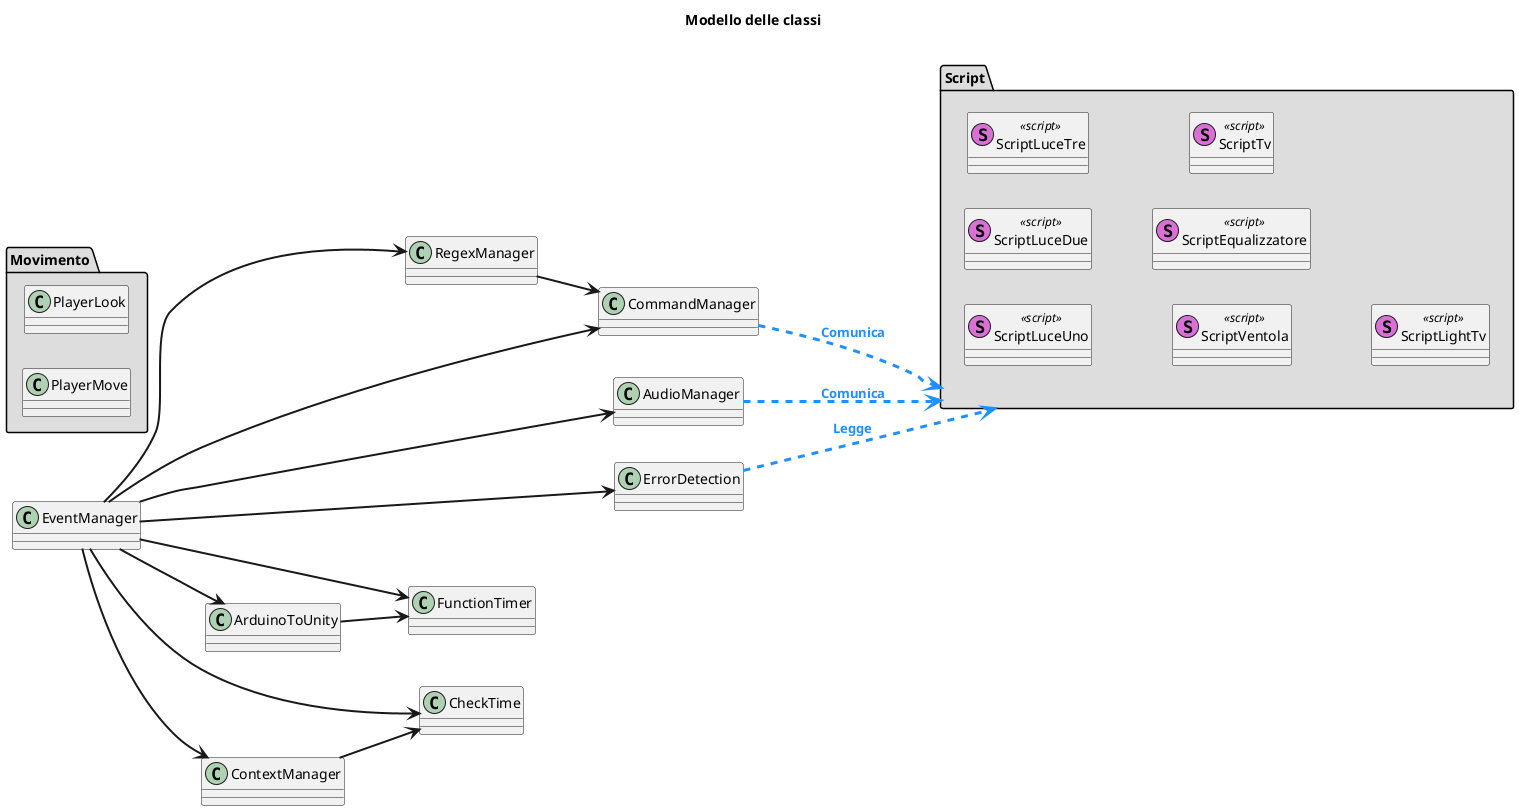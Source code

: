 @startuml

Title Modello delle classi\n

left to right direction

class "EventManager" as em
class "RegexManager" as rm
class "CommandManager" as cmdm
class "AudioManager" as am

class "ArduinoToUnity" as atu
class "ErrorDetection" as g
class "ContextManager" as cxm

class "CheckTime" as ct
class "FunctionTimer" as ft

Package "Movimento" #DDD {

    class "PlayerLook" as pl
    class "PlayerMove" as pm
}

Package Script #DDD {

    class ScriptLuceUno <<(S, orchid) script>>
    class ScriptLuceDue <<(S, orchid) script>>
    class ScriptLuceTre <<(S, orchid) script>>
    class ScriptVentola <<(S, orchid) script>>
    class ScriptEqualizzatore <<(S, orchid) script>>
    class ScriptTv <<(S, orchid) script>>
    class ScriptLightTv <<(S, orchid) script>>
}

em ---[thickness=2]> rm
em --[thickness=2]> cxm
em --[thickness=2]> g
em --[thickness=2]> atu
em --[thickness=2]> ct
em ---[thickness=2]> ft
em --[thickness=2]> cmdm
em --[thickness=2]> am
atu --[thickness=2]> ft
cxm --[thickness=2]> ct
rm --[thickness=2]> cmdm
am ..[dashed,thickness=3].> Script #line:DodgerBlue;text:DodgerBlue :**Comunica**
g ..[dashed,thickness=3].> Script #line:DodgerBlue;text:DodgerBlue :**Legge**
cmdm ..[dashed,thickness=3].> Script #line:DodgerBlue;text:DodgerBlue :**Comunica**

@enduml